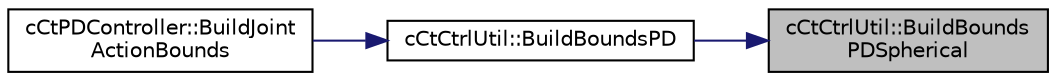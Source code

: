 digraph "cCtCtrlUtil::BuildBoundsPDSpherical"
{
 // LATEX_PDF_SIZE
  edge [fontname="Helvetica",fontsize="10",labelfontname="Helvetica",labelfontsize="10"];
  node [fontname="Helvetica",fontsize="10",shape=record];
  rankdir="RL";
  Node1 [label="cCtCtrlUtil::BuildBounds\lPDSpherical",height=0.2,width=0.4,color="black", fillcolor="grey75", style="filled", fontcolor="black",tooltip=" "];
  Node1 -> Node2 [dir="back",color="midnightblue",fontsize="10",style="solid",fontname="Helvetica"];
  Node2 [label="cCtCtrlUtil::BuildBoundsPD",height=0.2,width=0.4,color="black", fillcolor="white", style="filled",URL="$classc_ct_ctrl_util.html#a4b30b8894f720239a2c1caf064ee6bcd",tooltip=" "];
  Node2 -> Node3 [dir="back",color="midnightblue",fontsize="10",style="solid",fontname="Helvetica"];
  Node3 [label="cCtPDController::BuildJoint\lActionBounds",height=0.2,width=0.4,color="black", fillcolor="white", style="filled",URL="$classc_ct_p_d_controller.html#a84d48ee48ff3a158055c6e5c366ca324",tooltip=" "];
}
